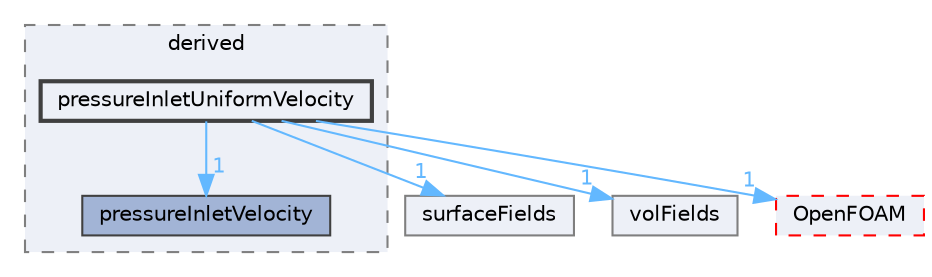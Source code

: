 digraph "src/finiteVolume/fields/fvPatchFields/derived/pressureInletUniformVelocity"
{
 // LATEX_PDF_SIZE
  bgcolor="transparent";
  edge [fontname=Helvetica,fontsize=10,labelfontname=Helvetica,labelfontsize=10];
  node [fontname=Helvetica,fontsize=10,shape=box,height=0.2,width=0.4];
  compound=true
  subgraph clusterdir_ece9aa6b5af9a7776a75b0c1993b0910 {
    graph [ bgcolor="#edf0f7", pencolor="grey50", label="derived", fontname=Helvetica,fontsize=10 style="filled,dashed", URL="dir_ece9aa6b5af9a7776a75b0c1993b0910.html",tooltip=""]
  dir_903683952265f58cbc411ac90809f95f [label="pressureInletVelocity", fillcolor="#a2b4d6", color="grey25", style="filled", URL="dir_903683952265f58cbc411ac90809f95f.html",tooltip=""];
  dir_48d4ebc6cf5f935a1fa5857ae760144f [label="pressureInletUniformVelocity", fillcolor="#edf0f7", color="grey25", style="filled,bold", URL="dir_48d4ebc6cf5f935a1fa5857ae760144f.html",tooltip=""];
  }
  dir_606ba9250f9107f82f779cbd3e87c3a5 [label="surfaceFields", fillcolor="#edf0f7", color="grey50", style="filled", URL="dir_606ba9250f9107f82f779cbd3e87c3a5.html",tooltip=""];
  dir_bd8bf7fa65467c460a50eacc456ce356 [label="volFields", fillcolor="#edf0f7", color="grey50", style="filled", URL="dir_bd8bf7fa65467c460a50eacc456ce356.html",tooltip=""];
  dir_c5473ff19b20e6ec4dfe5c310b3778a8 [label="OpenFOAM", fillcolor="#edf0f7", color="red", style="filled,dashed", URL="dir_c5473ff19b20e6ec4dfe5c310b3778a8.html",tooltip=""];
  dir_48d4ebc6cf5f935a1fa5857ae760144f->dir_606ba9250f9107f82f779cbd3e87c3a5 [headlabel="1", labeldistance=1.5 headhref="dir_003050_003832.html" href="dir_003050_003832.html" color="steelblue1" fontcolor="steelblue1"];
  dir_48d4ebc6cf5f935a1fa5857ae760144f->dir_903683952265f58cbc411ac90809f95f [headlabel="1", labeldistance=1.5 headhref="dir_003050_003051.html" href="dir_003050_003051.html" color="steelblue1" fontcolor="steelblue1"];
  dir_48d4ebc6cf5f935a1fa5857ae760144f->dir_bd8bf7fa65467c460a50eacc456ce356 [headlabel="1", labeldistance=1.5 headhref="dir_003050_004295.html" href="dir_003050_004295.html" color="steelblue1" fontcolor="steelblue1"];
  dir_48d4ebc6cf5f935a1fa5857ae760144f->dir_c5473ff19b20e6ec4dfe5c310b3778a8 [headlabel="1", labeldistance=1.5 headhref="dir_003050_002695.html" href="dir_003050_002695.html" color="steelblue1" fontcolor="steelblue1"];
}
